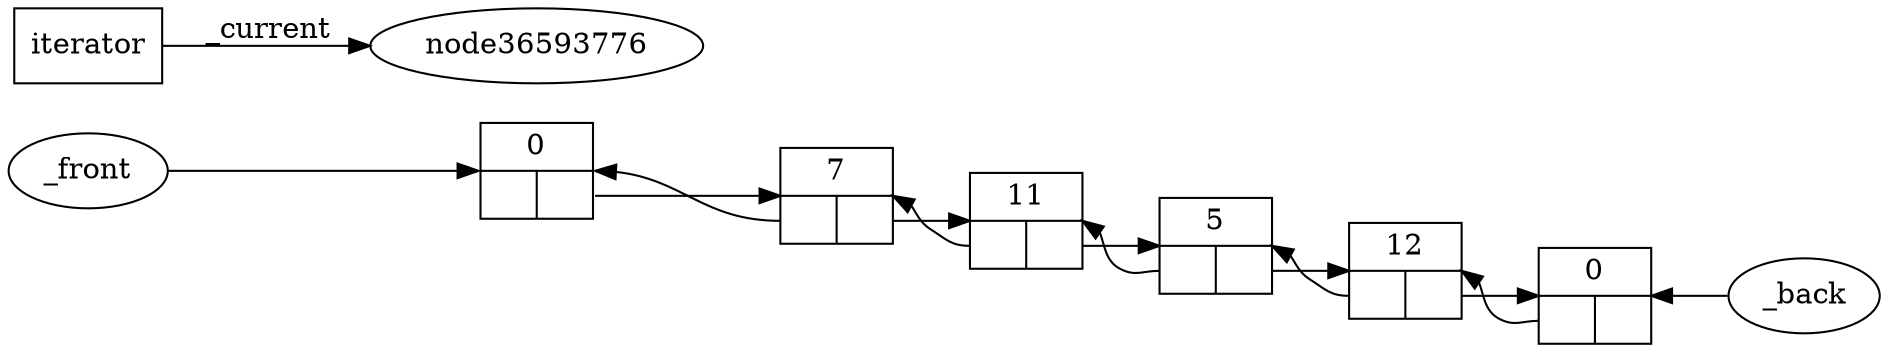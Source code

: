 digraph {
rankdir=LR;
_front [shape=ellipse];
_back [shape=ellipse];
node36593680 [shape=record, label="0 | { <prev> | <next> }"];
node36593712 [shape=record, label="0 | { <prev> | <next> }"];
node36593744 [shape=record, label="5 | { <prev> | <next> }"];
node36593808 [shape=record, label="7 | { <prev> | <next> }"];
node36593840 [shape=record, label="11 | { <prev> | <next> }"];
node36602800 [shape=record, label="12 | { <prev> | <next> }"];
_front -> node36593680:w;
node36593712:e -> _back [dir=back];
node36593680:next:e -> node36593808:w;
node36593712:prev:w -> node36602800:e [weight=0];
node36593744:next:e -> node36602800:w;
node36593744:prev:w -> node36593840:e [weight=0];
node36593808:next:e -> node36593840:w;
node36593808:prev:w -> node36593680:e [weight=0];
node36593840:next:e -> node36593744:w;
node36593840:prev:w -> node36593808:e [weight=0];
node36602800:next:e -> node36593712:w;
node36602800:prev:w -> node36593744:e [weight=0];
iterator [shape=rectangle];
iterator -> node36593776[label="_current"];
}
